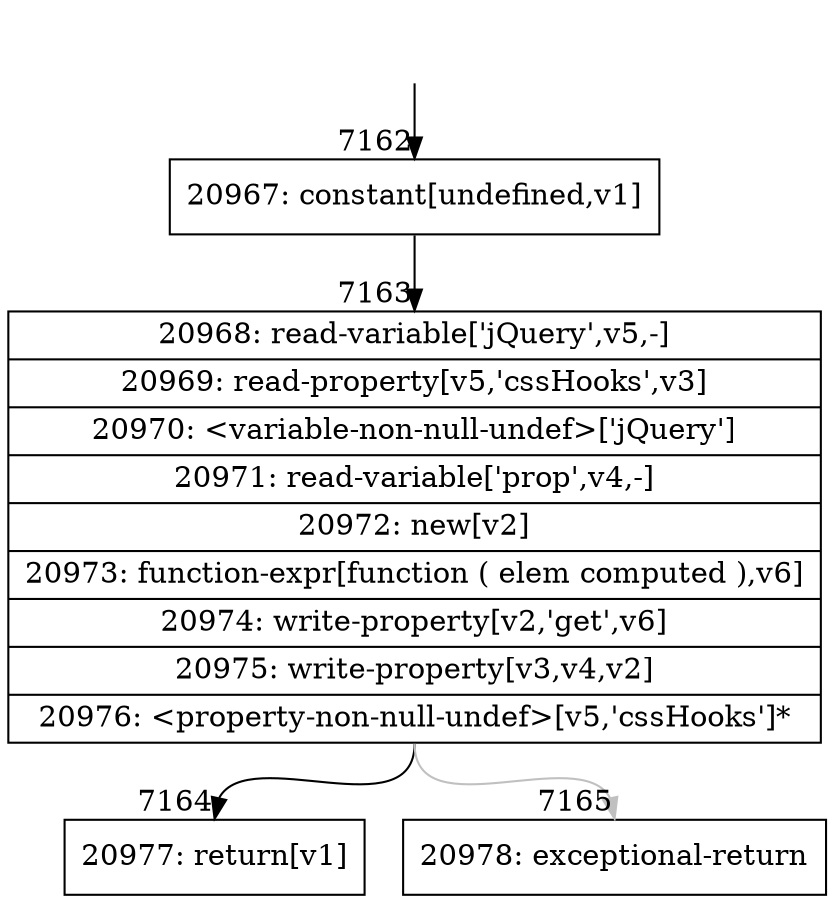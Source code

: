 digraph {
rankdir="TD"
BB_entry447[shape=none,label=""];
BB_entry447 -> BB7162 [tailport=s, headport=n, headlabel="    7162"]
BB7162 [shape=record label="{20967: constant[undefined,v1]}" ] 
BB7162 -> BB7163 [tailport=s, headport=n, headlabel="      7163"]
BB7163 [shape=record label="{20968: read-variable['jQuery',v5,-]|20969: read-property[v5,'cssHooks',v3]|20970: \<variable-non-null-undef\>['jQuery']|20971: read-variable['prop',v4,-]|20972: new[v2]|20973: function-expr[function ( elem computed ),v6]|20974: write-property[v2,'get',v6]|20975: write-property[v3,v4,v2]|20976: \<property-non-null-undef\>[v5,'cssHooks']*}" ] 
BB7163 -> BB7164 [tailport=s, headport=n, headlabel="      7164"]
BB7163 -> BB7165 [tailport=s, headport=n, color=gray, headlabel="      7165"]
BB7164 [shape=record label="{20977: return[v1]}" ] 
BB7165 [shape=record label="{20978: exceptional-return}" ] 
//#$~ 7247
}
